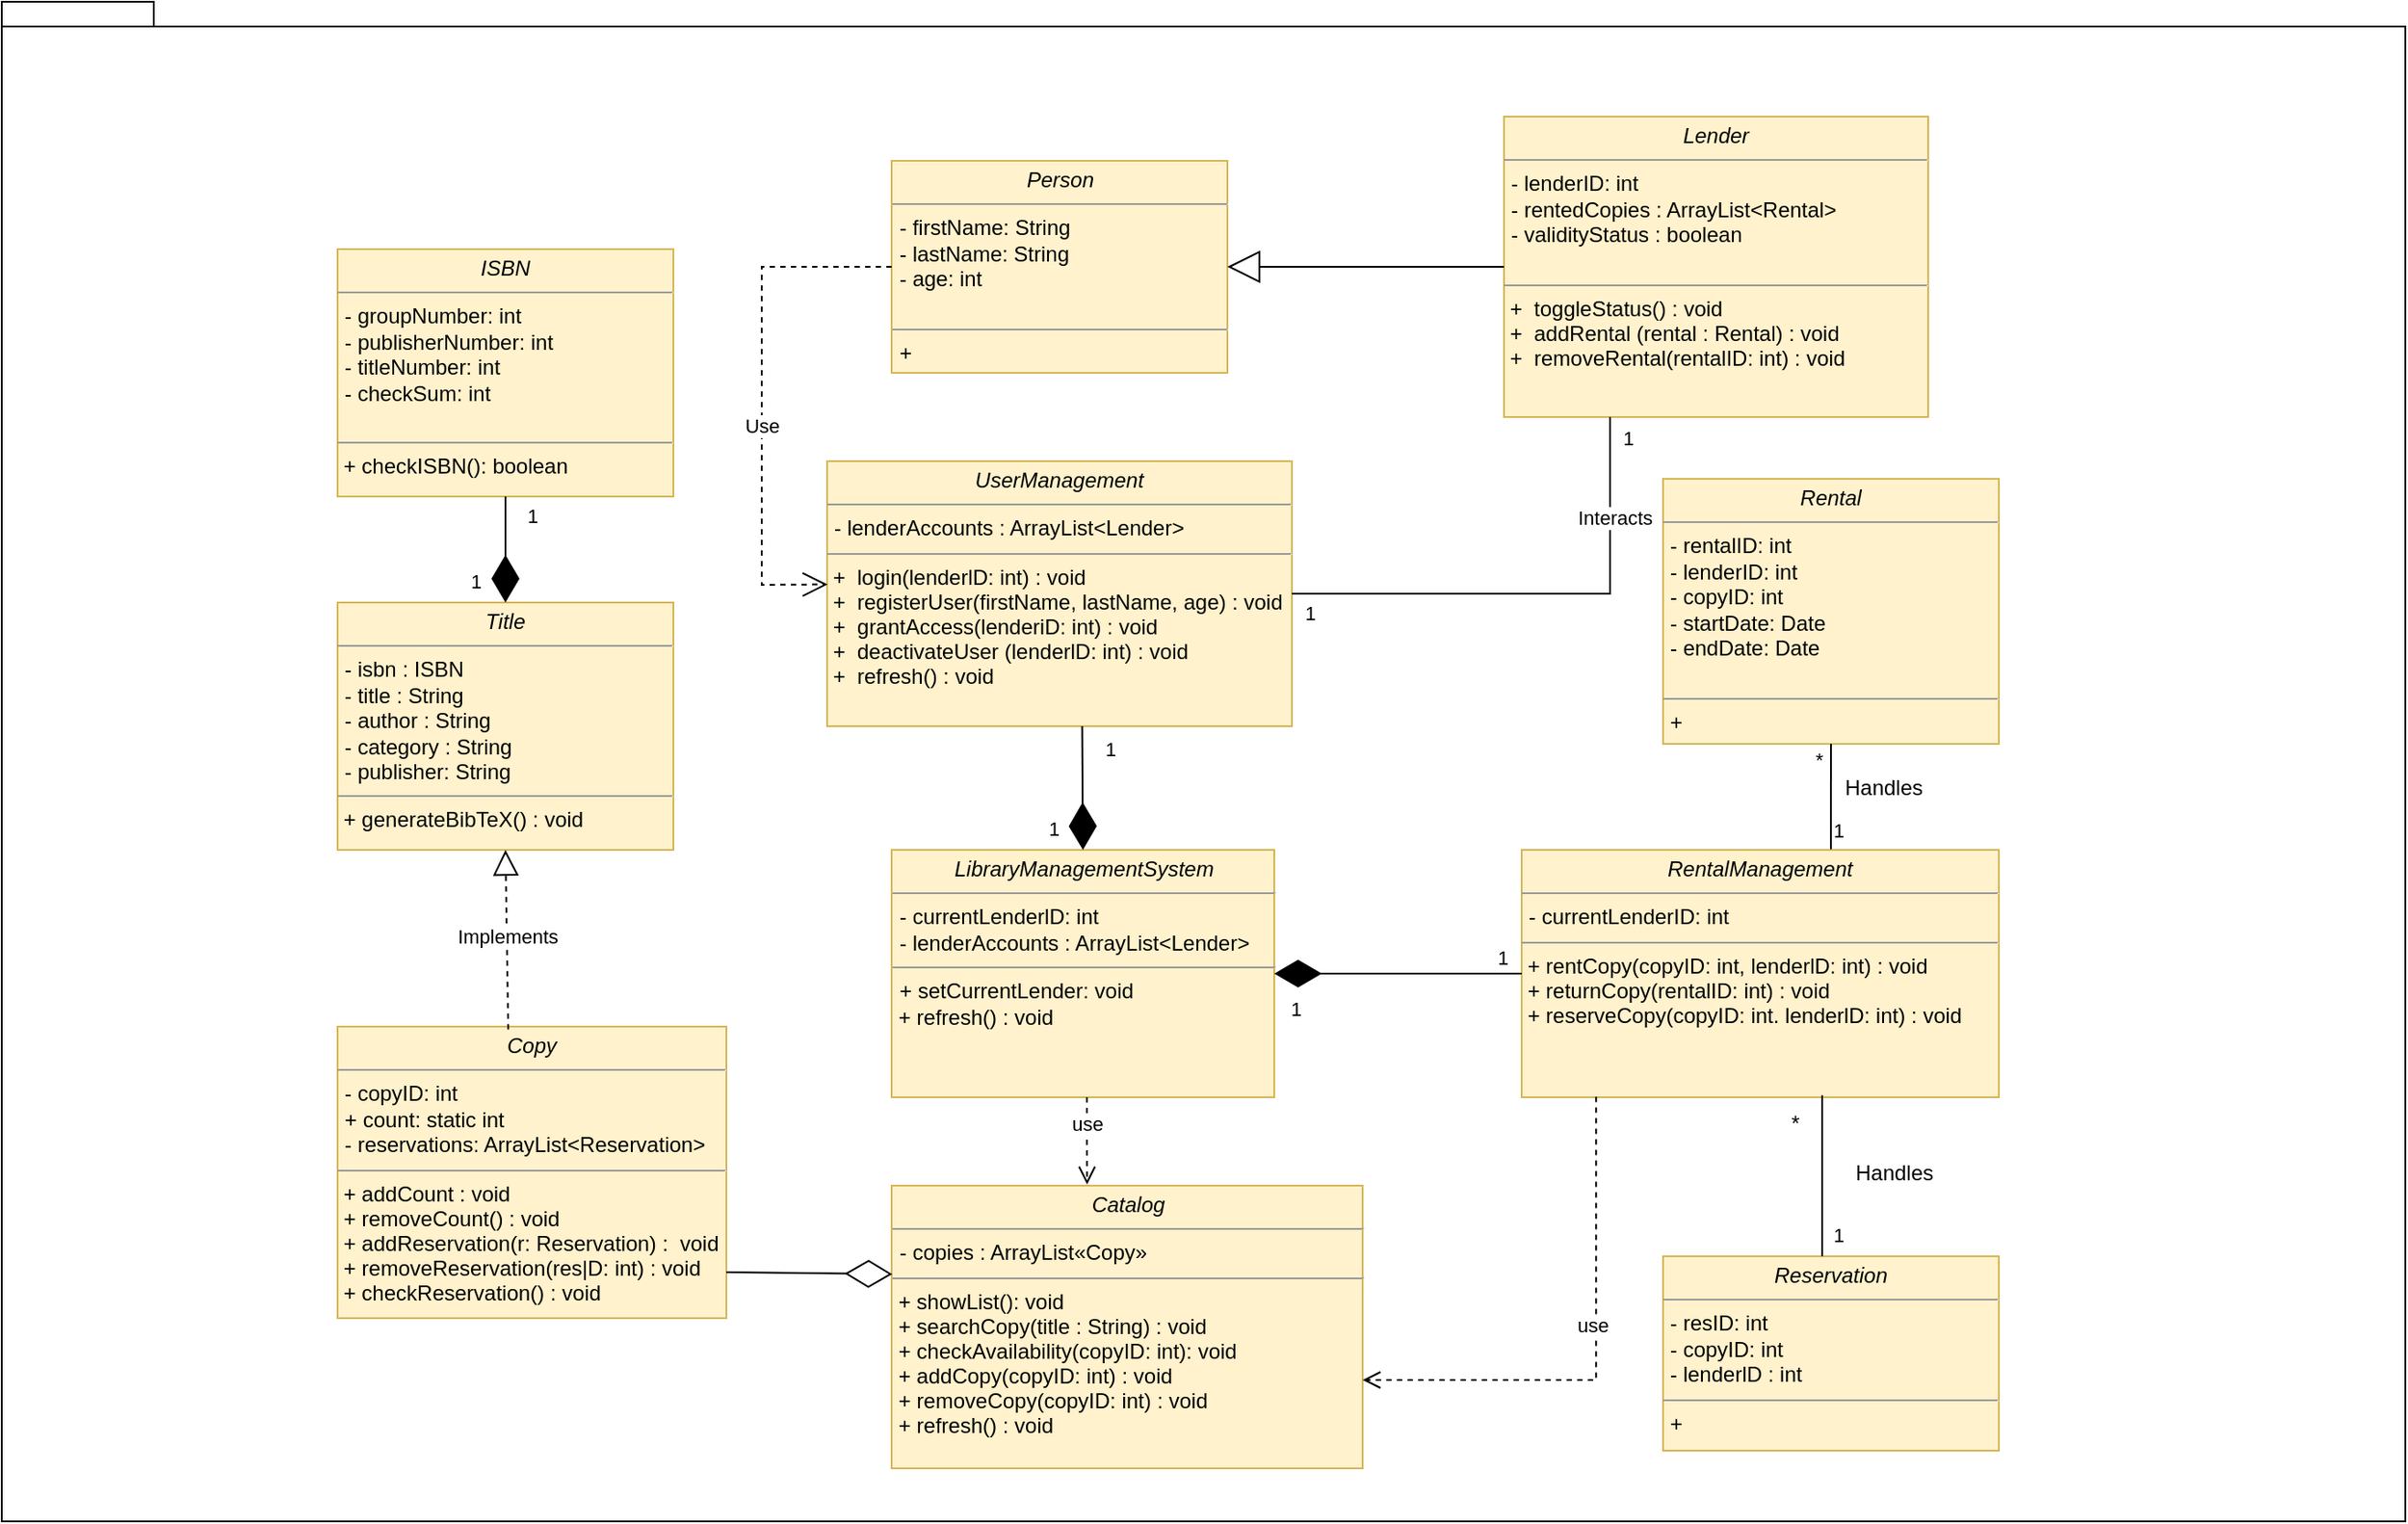 <mxfile version="21.2.9" type="github">
  <diagram id="C5RBs43oDa-KdzZeNtuy" name="Page-1">
    <mxGraphModel dx="1671" dy="1043" grid="1" gridSize="10" guides="1" tooltips="1" connect="1" arrows="1" fold="1" page="1" pageScale="1" pageWidth="827" pageHeight="1169" math="0" shadow="0">
      <root>
        <mxCell id="WIyWlLk6GJQsqaUBKTNV-0" />
        <mxCell id="WIyWlLk6GJQsqaUBKTNV-1" parent="WIyWlLk6GJQsqaUBKTNV-0" />
        <mxCell id="5o-u4IHJX567PLUctSvA-1" value="" style="shape=folder;fontStyle=1;spacingTop=10;tabWidth=40;tabHeight=14;tabPosition=left;html=1;whiteSpace=wrap;" vertex="1" parent="WIyWlLk6GJQsqaUBKTNV-1">
          <mxGeometry x="70" y="50" width="1360" height="860" as="geometry" />
        </mxCell>
        <mxCell id="5o-u4IHJX567PLUctSvA-3" value="&lt;p style=&quot;margin:0px;margin-top:4px;text-align:center;&quot;&gt;&lt;i&gt;Lender&lt;/i&gt;&lt;/p&gt;&lt;hr size=&quot;1&quot;&gt;&lt;p style=&quot;margin:0px;margin-left:4px;&quot;&gt;-&amp;nbsp;&lt;span style=&quot;background-color: initial;&quot;&gt;lenderID: int&lt;/span&gt;&lt;/p&gt;&lt;p style=&quot;margin:0px;margin-left:4px;&quot;&gt;&lt;span style=&quot;background-color: initial;&quot;&gt;- ﻿﻿rentedCopies : ArrayList&amp;lt;Rental&amp;gt;&lt;/span&gt;&lt;/p&gt;&lt;p style=&quot;margin:0px;margin-left:4px;&quot;&gt;&lt;span style=&quot;background-color: initial;&quot;&gt;- ﻿﻿validityStatus : boolean&lt;/span&gt;&lt;/p&gt;&lt;p style=&quot;margin:0px;margin-left:4px;&quot;&gt;&lt;br&gt;&lt;/p&gt;&lt;hr size=&quot;1&quot;&gt;&lt;p style=&quot;margin: 0px; font-variant-numeric: normal; font-variant-east-asian: normal; font-variant-alternates: normal; font-kerning: auto; font-optical-sizing: auto; font-feature-settings: normal; font-variation-settings: normal; font-stretch: normal; line-height: normal;&quot; class=&quot;p1&quot;&gt;&amp;nbsp;+&amp;nbsp; toggleStatus() : void&lt;/p&gt;&lt;p style=&quot;margin: 0px; font-variant-numeric: normal; font-variant-east-asian: normal; font-variant-alternates: normal; font-kerning: auto; font-optical-sizing: auto; font-feature-settings: normal; font-variation-settings: normal; font-stretch: normal; line-height: normal;&quot; class=&quot;p1&quot;&gt;&amp;nbsp;+&amp;nbsp; addRental (rental : Rental) : void&lt;/p&gt;&lt;p style=&quot;margin: 0px; font-variant-numeric: normal; font-variant-east-asian: normal; font-variant-alternates: normal; font-kerning: auto; font-optical-sizing: auto; font-feature-settings: normal; font-variation-settings: normal; font-stretch: normal; line-height: normal;&quot; class=&quot;p1&quot;&gt;&amp;nbsp;+&amp;nbsp; removeRental(rentalID: int) : void&lt;/p&gt;" style="verticalAlign=top;align=left;overflow=fill;fontSize=12;fontFamily=Helvetica;html=1;whiteSpace=wrap;fillColor=#fff2cc;strokeColor=#d6b656;" vertex="1" parent="WIyWlLk6GJQsqaUBKTNV-1">
          <mxGeometry x="920" y="115" width="240" height="170" as="geometry" />
        </mxCell>
        <mxCell id="5o-u4IHJX567PLUctSvA-4" value="&lt;p style=&quot;margin:0px;margin-top:4px;text-align:center;&quot;&gt;&lt;i&gt;Person&lt;/i&gt;&lt;/p&gt;&lt;hr size=&quot;1&quot;&gt;&lt;p style=&quot;margin:0px;margin-left:4px;&quot;&gt;-&amp;nbsp;&lt;span style=&quot;background-color: initial;&quot;&gt;﻿﻿firstName: String&lt;/span&gt;&lt;/p&gt;&lt;p style=&quot;margin:0px;margin-left:4px;&quot;&gt;&lt;span style=&quot;background-color: initial;&quot;&gt;﻿﻿- lastName: String&lt;/span&gt;&lt;/p&gt;&lt;p style=&quot;margin:0px;margin-left:4px;&quot;&gt;&lt;span style=&quot;background-color: initial;&quot;&gt;﻿﻿- age: int&lt;/span&gt;&lt;/p&gt;&lt;p style=&quot;margin:0px;margin-left:4px;&quot;&gt;&amp;nbsp;&lt;/p&gt;&lt;hr size=&quot;1&quot;&gt;&lt;p style=&quot;margin:0px;margin-left:4px;&quot;&gt;+&amp;nbsp;&lt;/p&gt;" style="verticalAlign=top;align=left;overflow=fill;fontSize=12;fontFamily=Helvetica;html=1;whiteSpace=wrap;fillColor=#fff2cc;strokeColor=#d6b656;" vertex="1" parent="WIyWlLk6GJQsqaUBKTNV-1">
          <mxGeometry x="573.5" y="140" width="190" height="120" as="geometry" />
        </mxCell>
        <mxCell id="5o-u4IHJX567PLUctSvA-5" value="&lt;p style=&quot;margin:0px;margin-top:4px;text-align:center;&quot;&gt;&lt;i&gt;ISBN&lt;/i&gt;&lt;/p&gt;&lt;hr size=&quot;1&quot;&gt;&lt;p style=&quot;margin:0px;margin-left:4px;&quot;&gt;-&amp;nbsp;&lt;span style=&quot;background-color: initial;&quot;&gt;groupNumber: int&lt;/span&gt;&lt;/p&gt;&lt;p style=&quot;margin:0px;margin-left:4px;&quot;&gt;&lt;span style=&quot;background-color: initial;&quot;&gt;- publisherNumber: int&lt;/span&gt;&lt;/p&gt;&lt;p style=&quot;margin:0px;margin-left:4px;&quot;&gt;&lt;span style=&quot;background-color: initial;&quot;&gt;﻿﻿- titleNumber: int&lt;/span&gt;&lt;/p&gt;&lt;p style=&quot;margin:0px;margin-left:4px;&quot;&gt;&lt;span style=&quot;background-color: initial;&quot;&gt;- checkSum: int&lt;/span&gt;&lt;/p&gt;&lt;p style=&quot;margin:0px;margin-left:4px;&quot;&gt;&lt;br&gt;&lt;/p&gt;&lt;hr size=&quot;1&quot;&gt;&lt;p style=&quot;margin: 0px; font-variant-numeric: normal; font-variant-east-asian: normal; font-variant-alternates: normal; font-kerning: auto; font-optical-sizing: auto; font-feature-settings: normal; font-variation-settings: normal; font-stretch: normal; line-height: normal;&quot; class=&quot;p1&quot;&gt;&amp;nbsp;+ checkISBN(): boolean&lt;/p&gt;" style="verticalAlign=top;align=left;overflow=fill;fontSize=12;fontFamily=Helvetica;html=1;whiteSpace=wrap;fillColor=#fff2cc;strokeColor=#d6b656;" vertex="1" parent="WIyWlLk6GJQsqaUBKTNV-1">
          <mxGeometry x="260" y="190" width="190" height="140" as="geometry" />
        </mxCell>
        <mxCell id="5o-u4IHJX567PLUctSvA-6" value="&lt;p style=&quot;margin:0px;margin-top:4px;text-align:center;&quot;&gt;&lt;i&gt;UserManagement&lt;/i&gt;&lt;/p&gt;&lt;hr size=&quot;1&quot;&gt;&lt;p style=&quot;margin:0px;margin-left:4px;&quot;&gt;- lenderAccounts : ArrayList&amp;lt;Lender&amp;gt;&lt;br&gt;&lt;/p&gt;&lt;hr size=&quot;1&quot;&gt;&lt;p style=&quot;margin: 0px; font-variant-numeric: normal; font-variant-east-asian: normal; font-variant-alternates: normal; font-kerning: auto; font-optical-sizing: auto; font-feature-settings: normal; font-variation-settings: normal; font-stretch: normal; line-height: normal;&quot; class=&quot;p1&quot;&gt;&amp;nbsp;+&amp;nbsp; login(lenderlD: int) : void&lt;/p&gt;&lt;p style=&quot;margin: 0px; font-variant-numeric: normal; font-variant-east-asian: normal; font-variant-alternates: normal; font-kerning: auto; font-optical-sizing: auto; font-feature-settings: normal; font-variation-settings: normal; font-stretch: normal; line-height: normal;&quot; class=&quot;p1&quot;&gt;&amp;nbsp;+&amp;nbsp; registerUser(firstName, lastName, age) : void&lt;/p&gt;&lt;p style=&quot;margin: 0px; font-variant-numeric: normal; font-variant-east-asian: normal; font-variant-alternates: normal; font-kerning: auto; font-optical-sizing: auto; font-feature-settings: normal; font-variation-settings: normal; font-stretch: normal; line-height: normal;&quot; class=&quot;p1&quot;&gt;&lt;span style=&quot;background-color: initial;&quot;&gt;&amp;nbsp;+&amp;nbsp;&amp;nbsp;&lt;/span&gt;&lt;span style=&quot;background-color: initial;&quot;&gt;grantAccess(lenderiD: int) : void&lt;/span&gt;&lt;/p&gt;&lt;p style=&quot;margin: 0px; font-variant-numeric: normal; font-variant-east-asian: normal; font-variant-alternates: normal; font-kerning: auto; font-optical-sizing: auto; font-feature-settings: normal; font-variation-settings: normal; font-stretch: normal; line-height: normal;&quot; class=&quot;p1&quot;&gt;&lt;span style=&quot;background-color: initial;&quot;&gt;&amp;nbsp;+ ﻿﻿ deactivateUser (lenderlD: int) : void&lt;/span&gt;&lt;/p&gt;&lt;p style=&quot;margin: 0px; font-variant-numeric: normal; font-variant-east-asian: normal; font-variant-alternates: normal; font-kerning: auto; font-optical-sizing: auto; font-feature-settings: normal; font-variation-settings: normal; font-stretch: normal; line-height: normal;&quot; class=&quot;p1&quot;&gt;&amp;nbsp;+&amp;nbsp; refresh() : void&lt;/p&gt;" style="verticalAlign=top;align=left;overflow=fill;fontSize=12;fontFamily=Helvetica;html=1;whiteSpace=wrap;fillColor=#fff2cc;strokeColor=#d6b656;" vertex="1" parent="WIyWlLk6GJQsqaUBKTNV-1">
          <mxGeometry x="537" y="310" width="263" height="150" as="geometry" />
        </mxCell>
        <mxCell id="5o-u4IHJX567PLUctSvA-7" value="&lt;p style=&quot;margin:0px;margin-top:4px;text-align:center;&quot;&gt;&lt;i&gt;Rental&lt;/i&gt;&lt;/p&gt;&lt;hr size=&quot;1&quot;&gt;&lt;p style=&quot;margin:0px;margin-left:4px;&quot;&gt;-&amp;nbsp;&lt;span style=&quot;background-color: initial;&quot;&gt;rentalID: int&lt;/span&gt;&lt;/p&gt;&lt;p style=&quot;margin:0px;margin-left:4px;&quot;&gt;&lt;span style=&quot;background-color: initial;&quot;&gt;- lenderID: int&lt;/span&gt;&lt;/p&gt;&lt;p style=&quot;margin:0px;margin-left:4px;&quot;&gt;&lt;span style=&quot;background-color: initial;&quot;&gt;- ﻿﻿copyID: int&lt;/span&gt;&lt;/p&gt;&lt;p style=&quot;margin:0px;margin-left:4px;&quot;&gt;&lt;span style=&quot;background-color: initial;&quot;&gt;- ﻿﻿startDate: Date&lt;/span&gt;&lt;/p&gt;&lt;p style=&quot;margin:0px;margin-left:4px;&quot;&gt;&lt;span style=&quot;background-color: initial;&quot;&gt;- ﻿﻿endDate: Date&lt;/span&gt;&lt;/p&gt;&lt;p style=&quot;margin:0px;margin-left:4px;&quot;&gt;&lt;br&gt;&lt;/p&gt;&lt;hr size=&quot;1&quot;&gt;&lt;p style=&quot;margin:0px;margin-left:4px;&quot;&gt;+&amp;nbsp;&lt;/p&gt;" style="verticalAlign=top;align=left;overflow=fill;fontSize=12;fontFamily=Helvetica;html=1;whiteSpace=wrap;fillColor=#fff2cc;strokeColor=#d6b656;" vertex="1" parent="WIyWlLk6GJQsqaUBKTNV-1">
          <mxGeometry x="1010" y="320" width="190" height="150" as="geometry" />
        </mxCell>
        <mxCell id="5o-u4IHJX567PLUctSvA-8" value="&lt;p style=&quot;margin:0px;margin-top:4px;text-align:center;&quot;&gt;&lt;i&gt;Title&lt;/i&gt;&lt;/p&gt;&lt;hr size=&quot;1&quot;&gt;&lt;p style=&quot;margin:0px;margin-left:4px;&quot;&gt;-&amp;nbsp;&lt;span style=&quot;background-color: initial;&quot;&gt;isbn : ISBN&lt;/span&gt;&lt;/p&gt;&lt;p style=&quot;margin:0px;margin-left:4px;&quot;&gt;&lt;span style=&quot;background-color: initial;&quot;&gt;- ﻿﻿title : String&lt;/span&gt;&lt;/p&gt;&lt;p style=&quot;margin:0px;margin-left:4px;&quot;&gt;&lt;span style=&quot;background-color: initial;&quot;&gt;- ﻿﻿author : String&lt;/span&gt;&lt;/p&gt;&lt;p style=&quot;margin:0px;margin-left:4px;&quot;&gt;&lt;span style=&quot;background-color: initial;&quot;&gt;﻿﻿- category : String&lt;/span&gt;&lt;/p&gt;&lt;p style=&quot;margin:0px;margin-left:4px;&quot;&gt;&lt;span style=&quot;background-color: initial;&quot;&gt;﻿- ﻿publisher: String&lt;/span&gt;&lt;/p&gt;&lt;hr size=&quot;1&quot;&gt;&lt;p style=&quot;margin: 0px; font-variant-numeric: normal; font-variant-east-asian: normal; font-variant-alternates: normal; font-kerning: auto; font-optical-sizing: auto; font-feature-settings: normal; font-variation-settings: normal; font-stretch: normal; line-height: normal;&quot; class=&quot;p1&quot;&gt;&amp;nbsp;+ generateBibTeX() : void&lt;/p&gt;" style="verticalAlign=top;align=left;overflow=fill;fontSize=12;fontFamily=Helvetica;html=1;whiteSpace=wrap;fillColor=#fff2cc;strokeColor=#d6b656;" vertex="1" parent="WIyWlLk6GJQsqaUBKTNV-1">
          <mxGeometry x="260" y="390" width="190" height="140" as="geometry" />
        </mxCell>
        <mxCell id="5o-u4IHJX567PLUctSvA-9" value="&lt;p style=&quot;margin:0px;margin-top:4px;text-align:center;&quot;&gt;&lt;i&gt;LibraryManagementSystem&lt;/i&gt;&lt;/p&gt;&lt;hr size=&quot;1&quot;&gt;&lt;p style=&quot;margin:0px;margin-left:4px;&quot;&gt;-&amp;nbsp;&lt;span style=&quot;background-color: initial;&quot;&gt;currentLenderlD: int&lt;/span&gt;&lt;/p&gt;&lt;p style=&quot;margin:0px;margin-left:4px;&quot;&gt;&lt;span style=&quot;background-color: initial;&quot;&gt;- ﻿﻿lenderAccounts : ArrayList&amp;lt;Lender&amp;gt;&lt;/span&gt;&lt;/p&gt;&lt;hr size=&quot;1&quot;&gt;&lt;p style=&quot;margin:0px;margin-left:4px;&quot;&gt;+&amp;nbsp;setCurrentLender: void&lt;/p&gt;&lt;p style=&quot;margin: 0px; font-variant-numeric: normal; font-variant-east-asian: normal; font-variant-alternates: normal; font-kerning: auto; font-optical-sizing: auto; font-feature-settings: normal; font-variation-settings: normal; font-stretch: normal; line-height: normal;&quot; class=&quot;p1&quot;&gt;&amp;nbsp;+ refresh() : void&lt;/p&gt;" style="verticalAlign=top;align=left;overflow=fill;fontSize=12;fontFamily=Helvetica;html=1;whiteSpace=wrap;fillColor=#fff2cc;strokeColor=#d6b656;" vertex="1" parent="WIyWlLk6GJQsqaUBKTNV-1">
          <mxGeometry x="573.5" y="530" width="216.5" height="140" as="geometry" />
        </mxCell>
        <mxCell id="5o-u4IHJX567PLUctSvA-10" value="&lt;p style=&quot;margin:0px;margin-top:4px;text-align:center;&quot;&gt;&lt;i&gt;RentalManagement&lt;/i&gt;&lt;/p&gt;&lt;hr size=&quot;1&quot;&gt;&lt;p style=&quot;margin:0px;margin-left:4px;&quot;&gt;- currentLenderID: int&lt;/p&gt;&lt;hr size=&quot;1&quot;&gt;&lt;p style=&quot;margin: 0px; font-variant-numeric: normal; font-variant-east-asian: normal; font-variant-alternates: normal; font-kerning: auto; font-optical-sizing: auto; font-feature-settings: normal; font-variation-settings: normal; font-stretch: normal; line-height: normal;&quot; class=&quot;p1&quot;&gt;&amp;nbsp;+ rentCopy(copyID: int, lenderlD: int) : void&amp;nbsp;&lt;/p&gt;&lt;p style=&quot;margin: 0px; font-variant-numeric: normal; font-variant-east-asian: normal; font-variant-alternates: normal; font-kerning: auto; font-optical-sizing: auto; font-feature-settings: normal; font-variation-settings: normal; font-stretch: normal; line-height: normal;&quot; class=&quot;p1&quot;&gt;&amp;nbsp;+ returnCopy(rentalID: int) : void&lt;/p&gt;&lt;p style=&quot;margin: 0px; font-variant-numeric: normal; font-variant-east-asian: normal; font-variant-alternates: normal; font-kerning: auto; font-optical-sizing: auto; font-feature-settings: normal; font-variation-settings: normal; font-stretch: normal; line-height: normal;&quot; class=&quot;p1&quot;&gt;&amp;nbsp;+ reserveCopy(copyID: int. lenderlD: int) : void&lt;/p&gt;" style="verticalAlign=top;align=left;overflow=fill;fontSize=12;fontFamily=Helvetica;html=1;whiteSpace=wrap;fillColor=#fff2cc;strokeColor=#d6b656;" vertex="1" parent="WIyWlLk6GJQsqaUBKTNV-1">
          <mxGeometry x="930" y="530" width="270" height="140" as="geometry" />
        </mxCell>
        <mxCell id="5o-u4IHJX567PLUctSvA-11" value="&lt;p style=&quot;margin:0px;margin-top:4px;text-align:center;&quot;&gt;&lt;i&gt;Reservation&lt;/i&gt;&lt;/p&gt;&lt;hr size=&quot;1&quot;&gt;&lt;p style=&quot;margin:0px;margin-left:4px;&quot;&gt;-&amp;nbsp;&lt;span style=&quot;background-color: initial;&quot;&gt;resID: int&lt;/span&gt;&lt;/p&gt;&lt;p style=&quot;margin:0px;margin-left:4px;&quot;&gt;&lt;span style=&quot;background-color: initial;&quot;&gt;- ﻿﻿copyID: int&lt;/span&gt;&lt;/p&gt;&lt;p style=&quot;margin:0px;margin-left:4px;&quot;&gt;&lt;span style=&quot;background-color: initial;&quot;&gt;- lenderlD : int&lt;/span&gt;&lt;/p&gt;&lt;hr size=&quot;1&quot;&gt;&lt;p style=&quot;margin:0px;margin-left:4px;&quot;&gt;+&amp;nbsp;&lt;/p&gt;" style="verticalAlign=top;align=left;overflow=fill;fontSize=12;fontFamily=Helvetica;html=1;whiteSpace=wrap;fillColor=#fff2cc;strokeColor=#d6b656;" vertex="1" parent="WIyWlLk6GJQsqaUBKTNV-1">
          <mxGeometry x="1010" y="760" width="190" height="110" as="geometry" />
        </mxCell>
        <mxCell id="5o-u4IHJX567PLUctSvA-12" value="&lt;p style=&quot;margin:0px;margin-top:4px;text-align:center;&quot;&gt;&lt;i&gt;Catalog&lt;/i&gt;&lt;/p&gt;&lt;hr size=&quot;1&quot;&gt;&lt;p style=&quot;margin:0px;margin-left:4px;&quot;&gt;- copies : ArrayList«Copy»&lt;/p&gt;&lt;hr size=&quot;1&quot;&gt;&lt;p style=&quot;margin: 0px; font-variant-numeric: normal; font-variant-east-asian: normal; font-variant-alternates: normal; font-kerning: auto; font-optical-sizing: auto; font-feature-settings: normal; font-variation-settings: normal; font-stretch: normal; line-height: normal;&quot; class=&quot;p1&quot;&gt;&amp;nbsp;+ showList(): void&lt;/p&gt;&lt;p style=&quot;margin: 0px; font-variant-numeric: normal; font-variant-east-asian: normal; font-variant-alternates: normal; font-kerning: auto; font-optical-sizing: auto; font-feature-settings: normal; font-variation-settings: normal; font-stretch: normal; line-height: normal;&quot; class=&quot;p1&quot;&gt;&amp;nbsp;+ searchCopy(title : String) : void&lt;/p&gt;&lt;p style=&quot;margin: 0px; font-variant-numeric: normal; font-variant-east-asian: normal; font-variant-alternates: normal; font-kerning: auto; font-optical-sizing: auto; font-feature-settings: normal; font-variation-settings: normal; font-stretch: normal; line-height: normal;&quot; class=&quot;p1&quot;&gt;&amp;nbsp;+ checkAvailability(copyID: int): void&lt;/p&gt;&lt;p style=&quot;margin: 0px; font-variant-numeric: normal; font-variant-east-asian: normal; font-variant-alternates: normal; font-kerning: auto; font-optical-sizing: auto; font-feature-settings: normal; font-variation-settings: normal; font-stretch: normal; line-height: normal;&quot; class=&quot;p1&quot;&gt;&amp;nbsp;+ addCopy(copyID: int) : void&lt;/p&gt;&lt;p style=&quot;margin: 0px; font-variant-numeric: normal; font-variant-east-asian: normal; font-variant-alternates: normal; font-kerning: auto; font-optical-sizing: auto; font-feature-settings: normal; font-variation-settings: normal; font-stretch: normal; line-height: normal;&quot; class=&quot;p1&quot;&gt;&amp;nbsp;+ removeCopy(copyID: int) : void&lt;/p&gt;&lt;p style=&quot;margin: 0px; font-variant-numeric: normal; font-variant-east-asian: normal; font-variant-alternates: normal; font-kerning: auto; font-optical-sizing: auto; font-feature-settings: normal; font-variation-settings: normal; font-stretch: normal; line-height: normal;&quot; class=&quot;p1&quot;&gt;&amp;nbsp;+ refresh() : void&lt;/p&gt;" style="verticalAlign=top;align=left;overflow=fill;fontSize=12;fontFamily=Helvetica;html=1;whiteSpace=wrap;fillColor=#fff2cc;strokeColor=#d6b656;" vertex="1" parent="WIyWlLk6GJQsqaUBKTNV-1">
          <mxGeometry x="573.5" y="720" width="266.5" height="160" as="geometry" />
        </mxCell>
        <mxCell id="5o-u4IHJX567PLUctSvA-13" value="&lt;p style=&quot;margin:0px;margin-top:4px;text-align:center;&quot;&gt;&lt;i&gt;Copy&lt;/i&gt;&lt;/p&gt;&lt;hr size=&quot;1&quot;&gt;&lt;p style=&quot;margin:0px;margin-left:4px;&quot;&gt;&lt;span style=&quot;background-color: initial;&quot;&gt;- ﻿﻿copyID: int&amp;nbsp;&lt;/span&gt;&lt;/p&gt;&lt;p style=&quot;margin:0px;margin-left:4px;&quot;&gt;&lt;span style=&quot;background-color: initial;&quot;&gt;+ count: static int&lt;/span&gt;&lt;/p&gt;&lt;p style=&quot;margin:0px;margin-left:4px;&quot;&gt;&lt;span style=&quot;background-color: initial;&quot;&gt;- ﻿﻿reservations: ArrayList&amp;lt;Reservation&amp;gt;&lt;/span&gt;&lt;/p&gt;&lt;hr size=&quot;1&quot;&gt;&lt;p style=&quot;margin: 0px; font-variant-numeric: normal; font-variant-east-asian: normal; font-variant-alternates: normal; font-kerning: auto; font-optical-sizing: auto; font-feature-settings: normal; font-variation-settings: normal; font-stretch: normal; line-height: normal;&quot; class=&quot;p1&quot;&gt;&amp;nbsp;+ addCount : void&lt;/p&gt;&lt;p style=&quot;margin: 0px; font-variant-numeric: normal; font-variant-east-asian: normal; font-variant-alternates: normal; font-kerning: auto; font-optical-sizing: auto; font-feature-settings: normal; font-variation-settings: normal; font-stretch: normal; line-height: normal;&quot; class=&quot;p1&quot;&gt;&amp;nbsp;+ removeCount() : void&lt;/p&gt;&lt;p style=&quot;margin: 0px; font-variant-numeric: normal; font-variant-east-asian: normal; font-variant-alternates: normal; font-kerning: auto; font-optical-sizing: auto; font-feature-settings: normal; font-variation-settings: normal; font-stretch: normal; line-height: normal;&quot; class=&quot;p1&quot;&gt;&amp;nbsp;+ addReservation(r: Reservation) :&amp;nbsp; void&lt;/p&gt;&lt;p style=&quot;margin: 0px; font-variant-numeric: normal; font-variant-east-asian: normal; font-variant-alternates: normal; font-kerning: auto; font-optical-sizing: auto; font-feature-settings: normal; font-variation-settings: normal; font-stretch: normal; line-height: normal;&quot; class=&quot;p1&quot;&gt;&amp;nbsp;+ removeReservation(res|D: int) : void&lt;/p&gt;&lt;p style=&quot;margin: 0px; font-variant-numeric: normal; font-variant-east-asian: normal; font-variant-alternates: normal; font-kerning: auto; font-optical-sizing: auto; font-feature-settings: normal; font-variation-settings: normal; font-stretch: normal; line-height: normal;&quot; class=&quot;p1&quot;&gt;&amp;nbsp;+ checkReservation() : void&lt;/p&gt;" style="verticalAlign=top;align=left;overflow=fill;fontSize=12;fontFamily=Helvetica;html=1;whiteSpace=wrap;fillColor=#fff2cc;strokeColor=#d6b656;" vertex="1" parent="WIyWlLk6GJQsqaUBKTNV-1">
          <mxGeometry x="260" y="630" width="220" height="165" as="geometry" />
        </mxCell>
        <mxCell id="5o-u4IHJX567PLUctSvA-20" value="" style="endArrow=diamondThin;endFill=1;endSize=24;html=1;rounded=0;entryX=0.5;entryY=0;entryDx=0;entryDy=0;exitX=0.5;exitY=1;exitDx=0;exitDy=0;" edge="1" parent="WIyWlLk6GJQsqaUBKTNV-1" source="5o-u4IHJX567PLUctSvA-5" target="5o-u4IHJX567PLUctSvA-8">
          <mxGeometry width="160" relative="1" as="geometry">
            <mxPoint x="360" y="330" as="sourcePoint" />
            <mxPoint x="820" y="490" as="targetPoint" />
          </mxGeometry>
        </mxCell>
        <mxCell id="5o-u4IHJX567PLUctSvA-21" value="1" style="edgeLabel;html=1;align=center;verticalAlign=middle;resizable=0;points=[];" vertex="1" connectable="0" parent="5o-u4IHJX567PLUctSvA-20">
          <mxGeometry x="-0.646" y="1" relative="1" as="geometry">
            <mxPoint x="14" as="offset" />
          </mxGeometry>
        </mxCell>
        <mxCell id="5o-u4IHJX567PLUctSvA-22" value="1" style="edgeLabel;html=1;align=center;verticalAlign=middle;resizable=0;points=[];" vertex="1" connectable="0" parent="WIyWlLk6GJQsqaUBKTNV-1">
          <mxGeometry x="355.0" y="370.005" as="geometry">
            <mxPoint x="-17" y="8" as="offset" />
          </mxGeometry>
        </mxCell>
        <mxCell id="5o-u4IHJX567PLUctSvA-23" value="" style="endArrow=block;dashed=1;endFill=0;endSize=12;html=1;rounded=0;exitX=0.439;exitY=0.01;exitDx=0;exitDy=0;entryX=0.5;entryY=1;entryDx=0;entryDy=0;exitPerimeter=0;" edge="1" parent="WIyWlLk6GJQsqaUBKTNV-1" source="5o-u4IHJX567PLUctSvA-13" target="5o-u4IHJX567PLUctSvA-8">
          <mxGeometry width="160" relative="1" as="geometry">
            <mxPoint x="660" y="490" as="sourcePoint" />
            <mxPoint x="820" y="490" as="targetPoint" />
          </mxGeometry>
        </mxCell>
        <mxCell id="5o-u4IHJX567PLUctSvA-24" value="Implements" style="edgeLabel;html=1;align=center;verticalAlign=middle;resizable=0;points=[];" vertex="1" connectable="0" parent="5o-u4IHJX567PLUctSvA-23">
          <mxGeometry x="0.038" relative="1" as="geometry">
            <mxPoint as="offset" />
          </mxGeometry>
        </mxCell>
        <mxCell id="5o-u4IHJX567PLUctSvA-25" value="Use" style="endArrow=open;endSize=12;dashed=1;html=1;rounded=0;exitX=0;exitY=0.5;exitDx=0;exitDy=0;entryX=0.001;entryY=0.465;entryDx=0;entryDy=0;entryPerimeter=0;" edge="1" parent="WIyWlLk6GJQsqaUBKTNV-1" source="5o-u4IHJX567PLUctSvA-4" target="5o-u4IHJX567PLUctSvA-6">
          <mxGeometry x="0.124" width="160" relative="1" as="geometry">
            <mxPoint x="660" y="490" as="sourcePoint" />
            <mxPoint x="820" y="490" as="targetPoint" />
            <Array as="points">
              <mxPoint x="500" y="200" />
              <mxPoint x="500" y="380" />
            </Array>
            <mxPoint as="offset" />
          </mxGeometry>
        </mxCell>
        <mxCell id="5o-u4IHJX567PLUctSvA-30" value="" style="endArrow=block;endSize=16;endFill=0;html=1;rounded=0;entryX=1;entryY=0.5;entryDx=0;entryDy=0;" edge="1" parent="WIyWlLk6GJQsqaUBKTNV-1" target="5o-u4IHJX567PLUctSvA-4">
          <mxGeometry width="160" relative="1" as="geometry">
            <mxPoint x="920" y="200" as="sourcePoint" />
            <mxPoint x="763.5" y="205" as="targetPoint" />
          </mxGeometry>
        </mxCell>
        <mxCell id="5o-u4IHJX567PLUctSvA-31" value="" style="endArrow=diamondThin;endFill=0;endSize=24;html=1;rounded=0;entryX=0.024;entryY=0.313;entryDx=0;entryDy=0;entryPerimeter=0;" edge="1" parent="WIyWlLk6GJQsqaUBKTNV-1">
          <mxGeometry width="160" relative="1" as="geometry">
            <mxPoint x="480" y="769" as="sourcePoint" />
            <mxPoint x="573.896" y="770.08" as="targetPoint" />
            <Array as="points" />
          </mxGeometry>
        </mxCell>
        <mxCell id="5o-u4IHJX567PLUctSvA-33" value="" style="endArrow=diamondThin;endFill=1;endSize=24;html=1;rounded=0;entryX=0.5;entryY=0;entryDx=0;entryDy=0;exitX=0.5;exitY=1;exitDx=0;exitDy=0;" edge="1" parent="WIyWlLk6GJQsqaUBKTNV-1" target="5o-u4IHJX567PLUctSvA-9">
          <mxGeometry width="160" relative="1" as="geometry">
            <mxPoint x="681.32" y="460" as="sourcePoint" />
            <mxPoint x="681.32" y="520" as="targetPoint" />
          </mxGeometry>
        </mxCell>
        <mxCell id="5o-u4IHJX567PLUctSvA-34" value="1" style="edgeLabel;html=1;align=center;verticalAlign=middle;resizable=0;points=[];" vertex="1" connectable="0" parent="5o-u4IHJX567PLUctSvA-33">
          <mxGeometry x="-0.646" y="1" relative="1" as="geometry">
            <mxPoint x="14" as="offset" />
          </mxGeometry>
        </mxCell>
        <mxCell id="5o-u4IHJX567PLUctSvA-35" value="1" style="edgeLabel;html=1;align=center;verticalAlign=middle;resizable=0;points=[];" vertex="1" connectable="0" parent="WIyWlLk6GJQsqaUBKTNV-1">
          <mxGeometry x="681.75" y="510.005" as="geometry">
            <mxPoint x="-17" y="8" as="offset" />
          </mxGeometry>
        </mxCell>
        <mxCell id="5o-u4IHJX567PLUctSvA-36" value="" style="endArrow=none;html=1;edgeStyle=orthogonalEdgeStyle;rounded=0;exitX=1;exitY=0.5;exitDx=0;exitDy=0;entryX=0.25;entryY=1;entryDx=0;entryDy=0;" edge="1" parent="WIyWlLk6GJQsqaUBKTNV-1" source="5o-u4IHJX567PLUctSvA-6" target="5o-u4IHJX567PLUctSvA-3">
          <mxGeometry relative="1" as="geometry">
            <mxPoint x="660" y="510" as="sourcePoint" />
            <mxPoint x="820" y="510" as="targetPoint" />
          </mxGeometry>
        </mxCell>
        <mxCell id="5o-u4IHJX567PLUctSvA-37" value="Interacts" style="edgeLabel;resizable=0;html=1;align=left;verticalAlign=bottom;" connectable="0" vertex="1" parent="5o-u4IHJX567PLUctSvA-36">
          <mxGeometry x="-1" relative="1" as="geometry">
            <mxPoint x="160" y="-35" as="offset" />
          </mxGeometry>
        </mxCell>
        <mxCell id="5o-u4IHJX567PLUctSvA-39" value="1" style="edgeLabel;html=1;align=center;verticalAlign=middle;resizable=0;points=[];" vertex="1" connectable="0" parent="WIyWlLk6GJQsqaUBKTNV-1">
          <mxGeometry x="380.0" y="360.005" as="geometry">
            <mxPoint x="610" y="-63" as="offset" />
          </mxGeometry>
        </mxCell>
        <mxCell id="5o-u4IHJX567PLUctSvA-40" value="1" style="edgeLabel;html=1;align=center;verticalAlign=middle;resizable=0;points=[];" vertex="1" connectable="0" parent="WIyWlLk6GJQsqaUBKTNV-1">
          <mxGeometry x="380.0" y="360.005" as="geometry">
            <mxPoint x="430" y="36" as="offset" />
          </mxGeometry>
        </mxCell>
        <mxCell id="5o-u4IHJX567PLUctSvA-44" value="" style="endArrow=none;html=1;edgeStyle=orthogonalEdgeStyle;rounded=0;exitX=0.648;exitY=-0.003;exitDx=0;exitDy=0;exitPerimeter=0;entryX=0.5;entryY=1;entryDx=0;entryDy=0;" edge="1" parent="WIyWlLk6GJQsqaUBKTNV-1" source="5o-u4IHJX567PLUctSvA-10" target="5o-u4IHJX567PLUctSvA-7">
          <mxGeometry relative="1" as="geometry">
            <mxPoint x="945" y="500" as="sourcePoint" />
            <mxPoint x="1093" y="469" as="targetPoint" />
            <Array as="points" />
          </mxGeometry>
        </mxCell>
        <mxCell id="5o-u4IHJX567PLUctSvA-47" value="1" style="edgeLabel;html=1;align=center;verticalAlign=middle;resizable=0;points=[];" vertex="1" connectable="0" parent="WIyWlLk6GJQsqaUBKTNV-1">
          <mxGeometry x="390" y="350.625" as="geometry">
            <mxPoint x="719" y="168" as="offset" />
          </mxGeometry>
        </mxCell>
        <mxCell id="5o-u4IHJX567PLUctSvA-48" value="*" style="edgeLabel;html=1;align=center;verticalAlign=middle;resizable=0;points=[];" vertex="1" connectable="0" parent="WIyWlLk6GJQsqaUBKTNV-1">
          <mxGeometry x="400" y="350.625" as="geometry">
            <mxPoint x="698" y="128" as="offset" />
          </mxGeometry>
        </mxCell>
        <mxCell id="5o-u4IHJX567PLUctSvA-49" value="Handles" style="text;html=1;strokeColor=none;fillColor=none;align=center;verticalAlign=middle;whiteSpace=wrap;rounded=0;" vertex="1" parent="WIyWlLk6GJQsqaUBKTNV-1">
          <mxGeometry x="1110" y="490" width="50" height="10" as="geometry" />
        </mxCell>
        <mxCell id="5o-u4IHJX567PLUctSvA-50" value="" style="endArrow=none;html=1;edgeStyle=orthogonalEdgeStyle;rounded=0;exitX=0.648;exitY=-0.003;exitDx=0;exitDy=0;exitPerimeter=0;entryX=0.628;entryY=0.992;entryDx=0;entryDy=0;entryPerimeter=0;" edge="1" parent="WIyWlLk6GJQsqaUBKTNV-1" target="5o-u4IHJX567PLUctSvA-10">
          <mxGeometry relative="1" as="geometry">
            <mxPoint x="1100" y="760" as="sourcePoint" />
            <mxPoint x="1100" y="700" as="targetPoint" />
            <Array as="points">
              <mxPoint x="1100" y="669" />
            </Array>
          </mxGeometry>
        </mxCell>
        <mxCell id="5o-u4IHJX567PLUctSvA-51" value="1" style="edgeLabel;html=1;align=center;verticalAlign=middle;resizable=0;points=[];" vertex="1" connectable="0" parent="WIyWlLk6GJQsqaUBKTNV-1">
          <mxGeometry x="390" y="580.005" as="geometry">
            <mxPoint x="719" y="168" as="offset" />
          </mxGeometry>
        </mxCell>
        <mxCell id="5o-u4IHJX567PLUctSvA-52" value="Handles" style="text;html=1;strokeColor=none;fillColor=none;align=center;verticalAlign=middle;whiteSpace=wrap;rounded=0;" vertex="1" parent="WIyWlLk6GJQsqaUBKTNV-1">
          <mxGeometry x="1116" y="707.5" width="50" height="10" as="geometry" />
        </mxCell>
        <mxCell id="5o-u4IHJX567PLUctSvA-54" value="*" style="text;html=1;strokeColor=none;fillColor=none;align=center;verticalAlign=middle;whiteSpace=wrap;rounded=0;" vertex="1" parent="WIyWlLk6GJQsqaUBKTNV-1">
          <mxGeometry x="1080" y="680" width="10" height="10" as="geometry" />
        </mxCell>
        <mxCell id="5o-u4IHJX567PLUctSvA-55" value="use" style="html=1;verticalAlign=bottom;endArrow=open;dashed=1;endSize=8;edgeStyle=elbowEdgeStyle;elbow=vertical;curved=0;rounded=0;exitX=0.156;exitY=0.998;exitDx=0;exitDy=0;exitPerimeter=0;" edge="1" parent="WIyWlLk6GJQsqaUBKTNV-1" source="5o-u4IHJX567PLUctSvA-10">
          <mxGeometry x="-0.052" y="-2" relative="1" as="geometry">
            <mxPoint x="970" y="680" as="sourcePoint" />
            <mxPoint x="840" y="830" as="targetPoint" />
            <Array as="points">
              <mxPoint x="930" y="830" />
            </Array>
            <mxPoint as="offset" />
          </mxGeometry>
        </mxCell>
        <mxCell id="5o-u4IHJX567PLUctSvA-56" value="use" style="html=1;verticalAlign=bottom;endArrow=open;dashed=1;endSize=8;edgeStyle=elbowEdgeStyle;elbow=vertical;curved=0;rounded=0;entryX=0.415;entryY=-0.004;entryDx=0;entryDy=0;entryPerimeter=0;" edge="1" parent="WIyWlLk6GJQsqaUBKTNV-1" target="5o-u4IHJX567PLUctSvA-12">
          <mxGeometry relative="1" as="geometry">
            <mxPoint x="684" y="670" as="sourcePoint" />
            <mxPoint x="910" y="650" as="targetPoint" />
          </mxGeometry>
        </mxCell>
        <mxCell id="5o-u4IHJX567PLUctSvA-59" value="" style="endArrow=diamondThin;endFill=1;endSize=24;html=1;rounded=0;entryX=1;entryY=0.5;entryDx=0;entryDy=0;" edge="1" parent="WIyWlLk6GJQsqaUBKTNV-1" source="5o-u4IHJX567PLUctSvA-10" target="5o-u4IHJX567PLUctSvA-9">
          <mxGeometry width="160" relative="1" as="geometry">
            <mxPoint x="660" y="390" as="sourcePoint" />
            <mxPoint x="820" y="390" as="targetPoint" />
          </mxGeometry>
        </mxCell>
        <mxCell id="5o-u4IHJX567PLUctSvA-60" value="1" style="edgeLabel;html=1;align=center;verticalAlign=middle;resizable=0;points=[];" vertex="1" connectable="0" parent="WIyWlLk6GJQsqaUBKTNV-1">
          <mxGeometry x="706.398" y="482.625" as="geometry">
            <mxPoint x="212" y="108" as="offset" />
          </mxGeometry>
        </mxCell>
        <mxCell id="5o-u4IHJX567PLUctSvA-61" value="1" style="edgeLabel;html=1;align=center;verticalAlign=middle;resizable=0;points=[];" vertex="1" connectable="0" parent="WIyWlLk6GJQsqaUBKTNV-1">
          <mxGeometry x="706.398" y="482.625" as="geometry">
            <mxPoint x="95" y="137" as="offset" />
          </mxGeometry>
        </mxCell>
      </root>
    </mxGraphModel>
  </diagram>
</mxfile>
